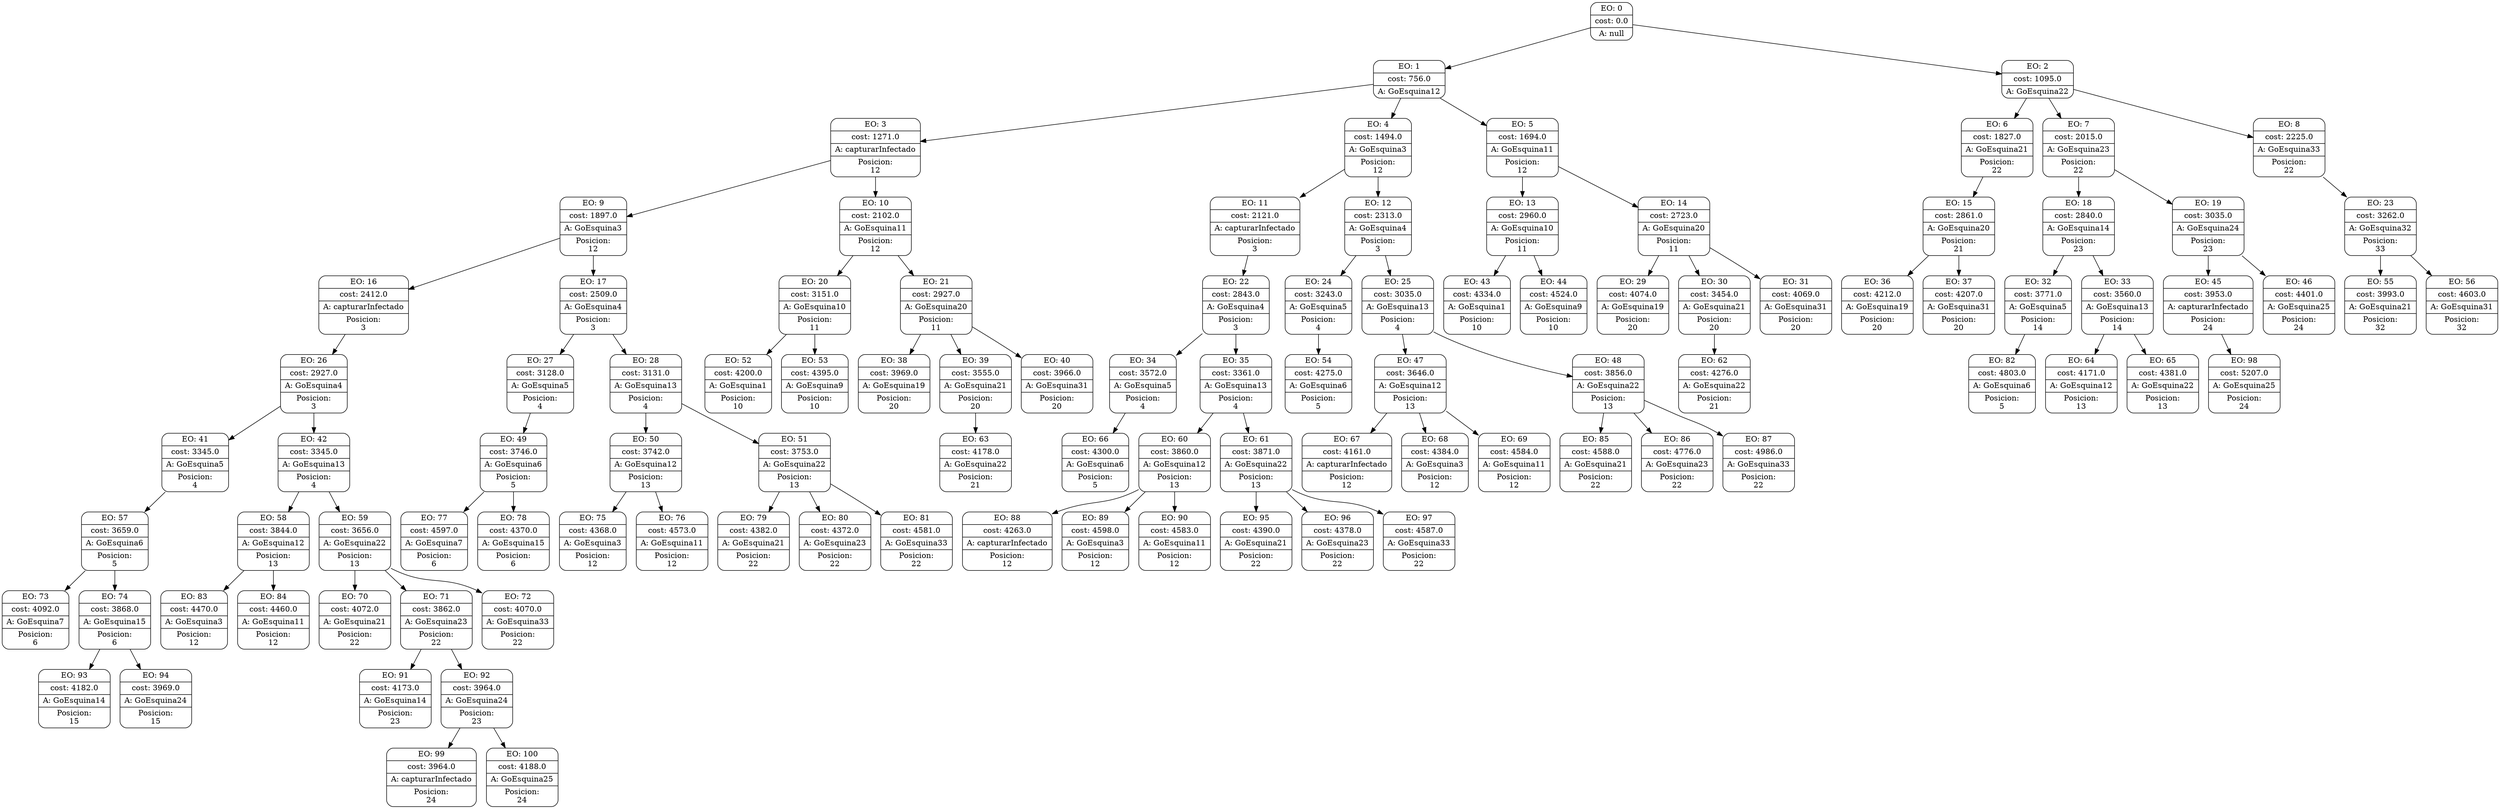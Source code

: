 digraph g {
node [shape = Mrecord];
nodo0[label="{EO: 0|cost: 0.0|A: null}"]
nodo1[label="{EO: 1|cost: 756.0|A: GoEsquina12}"]
nodo3[label="{EO: 3|cost: 1271.0|A: capturarInfectado|Posicion:\n12}"]
nodo9[label="{EO: 9|cost: 1897.0|A: GoEsquina3|Posicion:\n12}"]
nodo16[label="{EO: 16|cost: 2412.0|A: capturarInfectado|Posicion:\n3}"]
nodo26[label="{EO: 26|cost: 2927.0|A: GoEsquina4|Posicion:\n3}"]
nodo41[label="{EO: 41|cost: 3345.0|A: GoEsquina5|Posicion:\n4}"]
nodo57[label="{EO: 57|cost: 3659.0|A: GoEsquina6|Posicion:\n5}"]
nodo73[label="{EO: 73|cost: 4092.0|A: GoEsquina7|Posicion:\n6}"]

nodo57 -> nodo73;
nodo74[label="{EO: 74|cost: 3868.0|A: GoEsquina15|Posicion:\n6}"]
nodo93[label="{EO: 93|cost: 4182.0|A: GoEsquina14|Posicion:\n15}"]

nodo74 -> nodo93;
nodo94[label="{EO: 94|cost: 3969.0|A: GoEsquina24|Posicion:\n15}"]

nodo74 -> nodo94;

nodo57 -> nodo74;

nodo41 -> nodo57;

nodo26 -> nodo41;
nodo42[label="{EO: 42|cost: 3345.0|A: GoEsquina13|Posicion:\n4}"]
nodo58[label="{EO: 58|cost: 3844.0|A: GoEsquina12|Posicion:\n13}"]
nodo83[label="{EO: 83|cost: 4470.0|A: GoEsquina3|Posicion:\n12}"]

nodo58 -> nodo83;
nodo84[label="{EO: 84|cost: 4460.0|A: GoEsquina11|Posicion:\n12}"]

nodo58 -> nodo84;

nodo42 -> nodo58;
nodo59[label="{EO: 59|cost: 3656.0|A: GoEsquina22|Posicion:\n13}"]
nodo70[label="{EO: 70|cost: 4072.0|A: GoEsquina21|Posicion:\n22}"]

nodo59 -> nodo70;
nodo71[label="{EO: 71|cost: 3862.0|A: GoEsquina23|Posicion:\n22}"]
nodo91[label="{EO: 91|cost: 4173.0|A: GoEsquina14|Posicion:\n23}"]

nodo71 -> nodo91;
nodo92[label="{EO: 92|cost: 3964.0|A: GoEsquina24|Posicion:\n23}"]
nodo99[label="{EO: 99|cost: 3964.0|A: capturarInfectado|Posicion:\n24}"]

nodo92 -> nodo99;
nodo100[label="{EO: 100|cost: 4188.0|A: GoEsquina25|Posicion:\n24}"]

nodo92 -> nodo100;

nodo71 -> nodo92;

nodo59 -> nodo71;
nodo72[label="{EO: 72|cost: 4070.0|A: GoEsquina33|Posicion:\n22}"]

nodo59 -> nodo72;

nodo42 -> nodo59;

nodo26 -> nodo42;

nodo16 -> nodo26;

nodo9 -> nodo16;
nodo17[label="{EO: 17|cost: 2509.0|A: GoEsquina4|Posicion:\n3}"]
nodo27[label="{EO: 27|cost: 3128.0|A: GoEsquina5|Posicion:\n4}"]
nodo49[label="{EO: 49|cost: 3746.0|A: GoEsquina6|Posicion:\n5}"]
nodo77[label="{EO: 77|cost: 4597.0|A: GoEsquina7|Posicion:\n6}"]

nodo49 -> nodo77;
nodo78[label="{EO: 78|cost: 4370.0|A: GoEsquina15|Posicion:\n6}"]

nodo49 -> nodo78;

nodo27 -> nodo49;

nodo17 -> nodo27;
nodo28[label="{EO: 28|cost: 3131.0|A: GoEsquina13|Posicion:\n4}"]
nodo50[label="{EO: 50|cost: 3742.0|A: GoEsquina12|Posicion:\n13}"]
nodo75[label="{EO: 75|cost: 4368.0|A: GoEsquina3|Posicion:\n12}"]

nodo50 -> nodo75;
nodo76[label="{EO: 76|cost: 4573.0|A: GoEsquina11|Posicion:\n12}"]

nodo50 -> nodo76;

nodo28 -> nodo50;
nodo51[label="{EO: 51|cost: 3753.0|A: GoEsquina22|Posicion:\n13}"]
nodo79[label="{EO: 79|cost: 4382.0|A: GoEsquina21|Posicion:\n22}"]

nodo51 -> nodo79;
nodo80[label="{EO: 80|cost: 4372.0|A: GoEsquina23|Posicion:\n22}"]

nodo51 -> nodo80;
nodo81[label="{EO: 81|cost: 4581.0|A: GoEsquina33|Posicion:\n22}"]

nodo51 -> nodo81;

nodo28 -> nodo51;

nodo17 -> nodo28;

nodo9 -> nodo17;

nodo3 -> nodo9;
nodo10[label="{EO: 10|cost: 2102.0|A: GoEsquina11|Posicion:\n12}"]
nodo20[label="{EO: 20|cost: 3151.0|A: GoEsquina10|Posicion:\n11}"]
nodo52[label="{EO: 52|cost: 4200.0|A: GoEsquina1|Posicion:\n10}"]

nodo20 -> nodo52;
nodo53[label="{EO: 53|cost: 4395.0|A: GoEsquina9|Posicion:\n10}"]

nodo20 -> nodo53;

nodo10 -> nodo20;
nodo21[label="{EO: 21|cost: 2927.0|A: GoEsquina20|Posicion:\n11}"]
nodo38[label="{EO: 38|cost: 3969.0|A: GoEsquina19|Posicion:\n20}"]

nodo21 -> nodo38;
nodo39[label="{EO: 39|cost: 3555.0|A: GoEsquina21|Posicion:\n20}"]
nodo63[label="{EO: 63|cost: 4178.0|A: GoEsquina22|Posicion:\n21}"]

nodo39 -> nodo63;

nodo21 -> nodo39;
nodo40[label="{EO: 40|cost: 3966.0|A: GoEsquina31|Posicion:\n20}"]

nodo21 -> nodo40;

nodo10 -> nodo21;

nodo3 -> nodo10;

nodo1 -> nodo3;
nodo4[label="{EO: 4|cost: 1494.0|A: GoEsquina3|Posicion:\n12}"]
nodo11[label="{EO: 11|cost: 2121.0|A: capturarInfectado|Posicion:\n3}"]
nodo22[label="{EO: 22|cost: 2843.0|A: GoEsquina4|Posicion:\n3}"]
nodo34[label="{EO: 34|cost: 3572.0|A: GoEsquina5|Posicion:\n4}"]
nodo66[label="{EO: 66|cost: 4300.0|A: GoEsquina6|Posicion:\n5}"]

nodo34 -> nodo66;

nodo22 -> nodo34;
nodo35[label="{EO: 35|cost: 3361.0|A: GoEsquina13|Posicion:\n4}"]
nodo60[label="{EO: 60|cost: 3860.0|A: GoEsquina12|Posicion:\n13}"]
nodo88[label="{EO: 88|cost: 4263.0|A: capturarInfectado|Posicion:\n12}"]

nodo60 -> nodo88;
nodo89[label="{EO: 89|cost: 4598.0|A: GoEsquina3|Posicion:\n12}"]

nodo60 -> nodo89;
nodo90[label="{EO: 90|cost: 4583.0|A: GoEsquina11|Posicion:\n12}"]

nodo60 -> nodo90;

nodo35 -> nodo60;
nodo61[label="{EO: 61|cost: 3871.0|A: GoEsquina22|Posicion:\n13}"]
nodo95[label="{EO: 95|cost: 4390.0|A: GoEsquina21|Posicion:\n22}"]

nodo61 -> nodo95;
nodo96[label="{EO: 96|cost: 4378.0|A: GoEsquina23|Posicion:\n22}"]

nodo61 -> nodo96;
nodo97[label="{EO: 97|cost: 4587.0|A: GoEsquina33|Posicion:\n22}"]

nodo61 -> nodo97;

nodo35 -> nodo61;

nodo22 -> nodo35;

nodo11 -> nodo22;

nodo4 -> nodo11;
nodo12[label="{EO: 12|cost: 2313.0|A: GoEsquina4|Posicion:\n3}"]
nodo24[label="{EO: 24|cost: 3243.0|A: GoEsquina5|Posicion:\n4}"]
nodo54[label="{EO: 54|cost: 4275.0|A: GoEsquina6|Posicion:\n5}"]

nodo24 -> nodo54;

nodo12 -> nodo24;
nodo25[label="{EO: 25|cost: 3035.0|A: GoEsquina13|Posicion:\n4}"]
nodo47[label="{EO: 47|cost: 3646.0|A: GoEsquina12|Posicion:\n13}"]
nodo67[label="{EO: 67|cost: 4161.0|A: capturarInfectado|Posicion:\n12}"]

nodo47 -> nodo67;
nodo68[label="{EO: 68|cost: 4384.0|A: GoEsquina3|Posicion:\n12}"]

nodo47 -> nodo68;
nodo69[label="{EO: 69|cost: 4584.0|A: GoEsquina11|Posicion:\n12}"]

nodo47 -> nodo69;

nodo25 -> nodo47;
nodo48[label="{EO: 48|cost: 3856.0|A: GoEsquina22|Posicion:\n13}"]
nodo85[label="{EO: 85|cost: 4588.0|A: GoEsquina21|Posicion:\n22}"]

nodo48 -> nodo85;
nodo86[label="{EO: 86|cost: 4776.0|A: GoEsquina23|Posicion:\n22}"]

nodo48 -> nodo86;
nodo87[label="{EO: 87|cost: 4986.0|A: GoEsquina33|Posicion:\n22}"]

nodo48 -> nodo87;

nodo25 -> nodo48;

nodo12 -> nodo25;

nodo4 -> nodo12;

nodo1 -> nodo4;
nodo5[label="{EO: 5|cost: 1694.0|A: GoEsquina11|Posicion:\n12}"]
nodo13[label="{EO: 13|cost: 2960.0|A: GoEsquina10|Posicion:\n11}"]
nodo43[label="{EO: 43|cost: 4334.0|A: GoEsquina1|Posicion:\n10}"]

nodo13 -> nodo43;
nodo44[label="{EO: 44|cost: 4524.0|A: GoEsquina9|Posicion:\n10}"]

nodo13 -> nodo44;

nodo5 -> nodo13;
nodo14[label="{EO: 14|cost: 2723.0|A: GoEsquina20|Posicion:\n11}"]
nodo29[label="{EO: 29|cost: 4074.0|A: GoEsquina19|Posicion:\n20}"]

nodo14 -> nodo29;
nodo30[label="{EO: 30|cost: 3454.0|A: GoEsquina21|Posicion:\n20}"]
nodo62[label="{EO: 62|cost: 4276.0|A: GoEsquina22|Posicion:\n21}"]

nodo30 -> nodo62;

nodo14 -> nodo30;
nodo31[label="{EO: 31|cost: 4069.0|A: GoEsquina31|Posicion:\n20}"]

nodo14 -> nodo31;

nodo5 -> nodo14;

nodo1 -> nodo5;

nodo0 -> nodo1;
nodo2[label="{EO: 2|cost: 1095.0|A: GoEsquina22}"]
nodo6[label="{EO: 6|cost: 1827.0|A: GoEsquina21|Posicion:\n22}"]
nodo15[label="{EO: 15|cost: 2861.0|A: GoEsquina20|Posicion:\n21}"]
nodo36[label="{EO: 36|cost: 4212.0|A: GoEsquina19|Posicion:\n20}"]

nodo15 -> nodo36;
nodo37[label="{EO: 37|cost: 4207.0|A: GoEsquina31|Posicion:\n20}"]

nodo15 -> nodo37;

nodo6 -> nodo15;

nodo2 -> nodo6;
nodo7[label="{EO: 7|cost: 2015.0|A: GoEsquina23|Posicion:\n22}"]
nodo18[label="{EO: 18|cost: 2840.0|A: GoEsquina14|Posicion:\n23}"]
nodo32[label="{EO: 32|cost: 3771.0|A: GoEsquina5|Posicion:\n14}"]
nodo82[label="{EO: 82|cost: 4803.0|A: GoEsquina6|Posicion:\n5}"]

nodo32 -> nodo82;

nodo18 -> nodo32;
nodo33[label="{EO: 33|cost: 3560.0|A: GoEsquina13|Posicion:\n14}"]
nodo64[label="{EO: 64|cost: 4171.0|A: GoEsquina12|Posicion:\n13}"]

nodo33 -> nodo64;
nodo65[label="{EO: 65|cost: 4381.0|A: GoEsquina22|Posicion:\n13}"]

nodo33 -> nodo65;

nodo18 -> nodo33;

nodo7 -> nodo18;
nodo19[label="{EO: 19|cost: 3035.0|A: GoEsquina24|Posicion:\n23}"]
nodo45[label="{EO: 45|cost: 3953.0|A: capturarInfectado|Posicion:\n24}"]
nodo98[label="{EO: 98|cost: 5207.0|A: GoEsquina25|Posicion:\n24}"]

nodo45 -> nodo98;

nodo19 -> nodo45;
nodo46[label="{EO: 46|cost: 4401.0|A: GoEsquina25|Posicion:\n24}"]

nodo19 -> nodo46;

nodo7 -> nodo19;

nodo2 -> nodo7;
nodo8[label="{EO: 8|cost: 2225.0|A: GoEsquina33|Posicion:\n22}"]
nodo23[label="{EO: 23|cost: 3262.0|A: GoEsquina32|Posicion:\n33}"]
nodo55[label="{EO: 55|cost: 3993.0|A: GoEsquina21|Posicion:\n32}"]

nodo23 -> nodo55;
nodo56[label="{EO: 56|cost: 4603.0|A: GoEsquina31|Posicion:\n32}"]

nodo23 -> nodo56;

nodo8 -> nodo23;

nodo2 -> nodo8;

nodo0 -> nodo2;


}